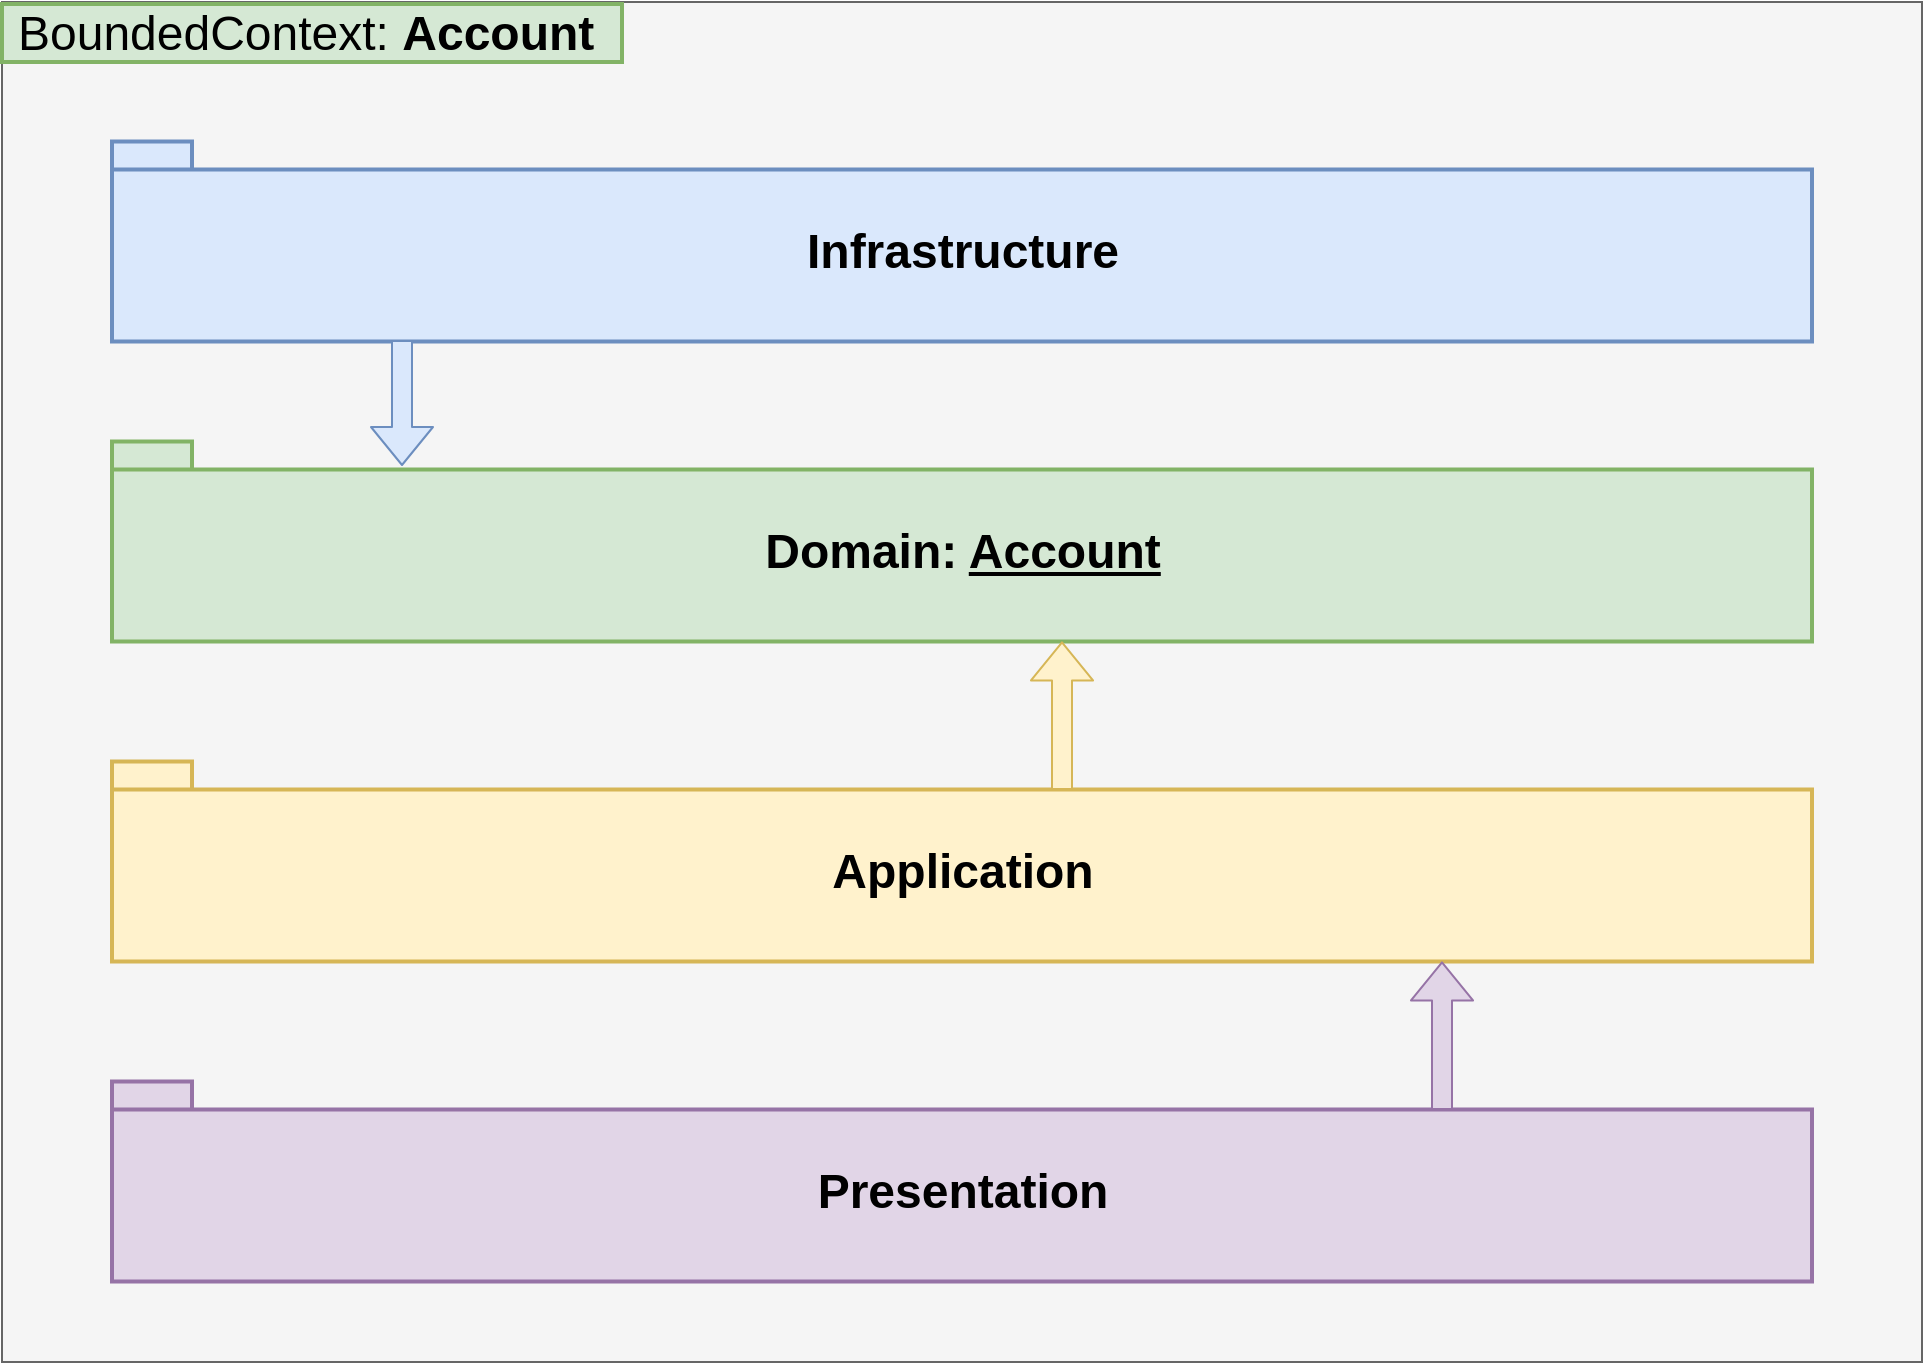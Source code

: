 <mxfile version="12.5.4" type="google" pages="3"><diagram id="BsFbDp3TjWna62dw3_SK" name="package-layers"><mxGraphModel dx="1422" dy="703" grid="1" gridSize="10" guides="1" tooltips="1" connect="1" arrows="1" fold="1" page="1" pageScale="1" pageWidth="1100" pageHeight="850" math="0" shadow="0"><root><mxCell id="0"/><mxCell id="1" parent="0"/><mxCell id="Z8AFsjVcNATt5m9TTfCa-1" value="" style="rounded=0;whiteSpace=wrap;html=1;fillColor=#f5f5f5;strokeColor=#666666;fontColor=#333333;" parent="1" vertex="1"><mxGeometry x="80" y="70" width="960" height="680" as="geometry"/></mxCell><mxCell id="Z8AFsjVcNATt5m9TTfCa-3" value="&lt;font style=&quot;font-size: 24px&quot;&gt;BoundedContext: &lt;b&gt;Account&lt;/b&gt;&lt;/font&gt;" style="text;html=1;strokeColor=#82b366;fillColor=#d5e8d4;align=left;verticalAlign=middle;whiteSpace=wrap;rounded=0;strokeWidth=2;perimeterSpacing=2;fontSize=24;spacingTop=4;spacing=4;spacingLeft=4;spacingBottom=4;spacingRight=4;" parent="1" vertex="1"><mxGeometry x="80" y="71" width="310" height="29" as="geometry"/></mxCell><mxCell id="Z8AFsjVcNATt5m9TTfCa-4" value="Infrastructure" style="shape=folder;fontStyle=1;spacingTop=10;tabWidth=40;tabHeight=14;tabPosition=left;html=1;strokeColor=#6c8ebf;strokeWidth=2;fontSize=24;align=center;fillColor=#dae8fc;" parent="1" vertex="1"><mxGeometry x="135" y="139.71" width="850" height="100" as="geometry"/></mxCell><mxCell id="Z8AFsjVcNATt5m9TTfCa-5" value="Domain: &lt;u&gt;Account&lt;/u&gt;" style="shape=folder;fontStyle=1;spacingTop=10;tabWidth=40;tabHeight=14;tabPosition=left;html=1;strokeColor=#82b366;strokeWidth=2;fontSize=24;align=center;fillColor=#d5e8d4;" parent="1" vertex="1"><mxGeometry x="135" y="289.71" width="850" height="100" as="geometry"/></mxCell><mxCell id="Z8AFsjVcNATt5m9TTfCa-6" value="Application" style="shape=folder;fontStyle=1;spacingTop=10;tabWidth=40;tabHeight=14;tabPosition=left;html=1;strokeColor=#d6b656;strokeWidth=2;fontSize=24;align=center;fillColor=#fff2cc;" parent="1" vertex="1"><mxGeometry x="135" y="449.71" width="850" height="100" as="geometry"/></mxCell><mxCell id="Z8AFsjVcNATt5m9TTfCa-7" value="Presentation" style="shape=folder;fontStyle=1;spacingTop=10;tabWidth=40;tabHeight=14;tabPosition=left;html=1;strokeColor=#9673a6;strokeWidth=2;fontSize=24;align=center;fillColor=#e1d5e7;" parent="1" vertex="1"><mxGeometry x="135" y="609.71" width="850" height="100" as="geometry"/></mxCell><mxCell id="Z8AFsjVcNATt5m9TTfCa-11" value="" style="shape=flexArrow;endArrow=classic;html=1;fontSize=24;fillColor=#dae8fc;strokeColor=#6c8ebf;" parent="1" edge="1"><mxGeometry width="50" height="50" relative="1" as="geometry"><mxPoint x="280" y="239" as="sourcePoint"/><mxPoint x="280" y="302" as="targetPoint"/></mxGeometry></mxCell><mxCell id="Z8AFsjVcNATt5m9TTfCa-13" value="" style="shape=flexArrow;endArrow=none;html=1;fontSize=24;endFill=0;startArrow=block;fillColor=#e1d5e7;strokeColor=#9673a6;" parent="1" edge="1"><mxGeometry width="50" height="50" relative="1" as="geometry"><mxPoint x="800" y="549.71" as="sourcePoint"/><mxPoint x="800" y="624" as="targetPoint"/></mxGeometry></mxCell><mxCell id="Z8AFsjVcNATt5m9TTfCa-15" value="" style="shape=flexArrow;endArrow=none;html=1;fontSize=24;endFill=0;startArrow=block;fillColor=#fff2cc;strokeColor=#d6b656;" parent="1" edge="1"><mxGeometry width="50" height="50" relative="1" as="geometry"><mxPoint x="610" y="389.71" as="sourcePoint"/><mxPoint x="610" y="464" as="targetPoint"/></mxGeometry></mxCell></root></mxGraphModel></diagram><diagram id="FsSjxIm6sR1YK1Hi1L4k" name="port-adapter"><mxGraphModel dx="1422" dy="-147" grid="1" gridSize="10" guides="1" tooltips="1" connect="1" arrows="1" fold="1" page="1" pageScale="1" pageWidth="1100" pageHeight="850" math="0" shadow="0"><root><mxCell id="i5Y_rkhwWZaOl2pPvD1S-0"/><mxCell id="i5Y_rkhwWZaOl2pPvD1S-1" parent="i5Y_rkhwWZaOl2pPvD1S-0"/><mxCell id="i5Y_rkhwWZaOl2pPvD1S-2" value="" style="shape=hexagon;html=1;whiteSpace=wrap;perimeter=hexagonPerimeter;rounded=0;strokeColor=#23445d;strokeWidth=2;fontSize=24;align=center;fillColor=#bac8d3;" parent="i5Y_rkhwWZaOl2pPvD1S-1" vertex="1"><mxGeometry x="200" y="967" width="690" height="600" as="geometry"/></mxCell><mxCell id="i5Y_rkhwWZaOl2pPvD1S-3" value="" style="shape=hexagon;html=1;whiteSpace=wrap;perimeter=hexagonPerimeter;strokeWidth=4;rounded=0;fontSize=24;align=center;fillColor=#b0e3e6;strokeColor=#0e8088;" parent="i5Y_rkhwWZaOl2pPvD1S-1" vertex="1"><mxGeometry x="330" y="1087" width="440" height="350" as="geometry"/></mxCell><mxCell id="1iHlsH71Ye3VCg2Eyxs2-4" style="edgeStyle=none;rounded=0;orthogonalLoop=1;jettySize=auto;html=1;exitX=0.5;exitY=1;exitDx=0;exitDy=0;entryX=0.5;entryY=0;entryDx=0;entryDy=0;endArrow=none;endFill=0;" edge="1" parent="i5Y_rkhwWZaOl2pPvD1S-1" source="i5Y_rkhwWZaOl2pPvD1S-4" target="i5Y_rkhwWZaOl2pPvD1S-27"><mxGeometry relative="1" as="geometry"/></mxCell><mxCell id="i5Y_rkhwWZaOl2pPvD1S-4" value="Domain&#10;Account" style="shape=component;align=center;spacingLeft=36;strokeColor=#82b366;strokeWidth=2;fontSize=14;fillColor=#d5e8d4;fontStyle=1" parent="i5Y_rkhwWZaOl2pPvD1S-1" vertex="1"><mxGeometry x="473" y="1228" width="154" height="68" as="geometry"/></mxCell><mxCell id="i5Y_rkhwWZaOl2pPvD1S-6" value="Port" style="shape=ext;rounded=1;html=1;whiteSpace=wrap;double=1;strokeColor=#b85450;strokeWidth=2;fontSize=24;align=center;fillColor=#f8cecc;" parent="i5Y_rkhwWZaOl2pPvD1S-1" vertex="1"><mxGeometry x="510.0" y="1064" width="80" height="50" as="geometry"/></mxCell><mxCell id="i5Y_rkhwWZaOl2pPvD1S-7" value="Adapter" style="shape=ext;rounded=1;html=1;whiteSpace=wrap;strokeColor=#314354;strokeWidth=2;fontSize=24;align=center;fillColor=#647687;fontColor=#ffffff;" parent="i5Y_rkhwWZaOl2pPvD1S-1" vertex="1"><mxGeometry x="490" y="943" width="120" height="50" as="geometry"/></mxCell><mxCell id="i5Y_rkhwWZaOl2pPvD1S-8" value="" style="endArrow=classic;html=1;fontSize=24;exitX=0.5;exitY=1;exitDx=0;exitDy=0;entryX=0.5;entryY=0;entryDx=0;entryDy=0;" parent="i5Y_rkhwWZaOl2pPvD1S-1" source="i5Y_rkhwWZaOl2pPvD1S-7" target="i5Y_rkhwWZaOl2pPvD1S-6" edge="1"><mxGeometry width="50" height="50" relative="1" as="geometry"><mxPoint x="80" y="1637" as="sourcePoint"/><mxPoint x="130" y="1587" as="targetPoint"/></mxGeometry></mxCell><mxCell id="i5Y_rkhwWZaOl2pPvD1S-10" style="edgeStyle=orthogonalEdgeStyle;rounded=0;orthogonalLoop=1;jettySize=auto;html=1;exitX=1;exitY=0.5;exitDx=0;exitDy=0;entryX=0.5;entryY=0;entryDx=0;entryDy=0;startArrow=none;startFill=0;endArrow=classic;endFill=1;fontSize=24;" parent="i5Y_rkhwWZaOl2pPvD1S-1" source="i5Y_rkhwWZaOl2pPvD1S-11" target="i5Y_rkhwWZaOl2pPvD1S-7" edge="1"><mxGeometry relative="1" as="geometry"/></mxCell><mxCell id="i5Y_rkhwWZaOl2pPvD1S-11" value="Application&#10;Service&#10;AccountUseCase" style="shape=component;align=center;spacingLeft=36;strokeColor=#d6b656;strokeWidth=2;fontSize=18;fillColor=#fff2cc;fontStyle=1" parent="i5Y_rkhwWZaOl2pPvD1S-1" vertex="1"><mxGeometry x="70" y="873" width="250" height="100" as="geometry"/></mxCell><mxCell id="i5Y_rkhwWZaOl2pPvD1S-12" style="edgeStyle=none;rounded=0;orthogonalLoop=1;jettySize=auto;html=1;exitX=0.25;exitY=0;exitDx=0;exitDy=0;entryX=0.25;entryY=1;entryDx=0;entryDy=0;startArrow=none;startFill=0;endArrow=classicThin;endFill=0;fontSize=24;dashed=1;" parent="i5Y_rkhwWZaOl2pPvD1S-1" source="i5Y_rkhwWZaOl2pPvD1S-14" target="i5Y_rkhwWZaOl2pPvD1S-11" edge="1"><mxGeometry relative="1" as="geometry"/></mxCell><mxCell id="i5Y_rkhwWZaOl2pPvD1S-13" style="rounded=0;orthogonalLoop=1;jettySize=auto;html=1;exitX=0.75;exitY=0;exitDx=0;exitDy=0;startArrow=none;startFill=0;endArrow=classic;endFill=1;fontSize=24;entryX=0.5;entryY=1;entryDx=0;entryDy=0;" parent="i5Y_rkhwWZaOl2pPvD1S-1" source="i5Y_rkhwWZaOl2pPvD1S-14" target="i5Y_rkhwWZaOl2pPvD1S-26" edge="1"><mxGeometry relative="1" as="geometry"><mxPoint x="220" y="1480" as="targetPoint"/></mxGeometry></mxCell><mxCell id="i5Y_rkhwWZaOl2pPvD1S-14" value="Presentation&#10;Controller&#10;AccountResource" style="shape=component;align=center;spacingLeft=36;strokeColor=#9673a6;strokeWidth=2;fontSize=18;fillColor=#e1d5e7;fontStyle=1" parent="i5Y_rkhwWZaOl2pPvD1S-1" vertex="1"><mxGeometry x="70" y="1570" width="250" height="100" as="geometry"/></mxCell><mxCell id="i5Y_rkhwWZaOl2pPvD1S-16" style="rounded=0;orthogonalLoop=1;jettySize=auto;html=1;exitX=0.5;exitY=0;exitDx=0;exitDy=0;entryX=0.5;entryY=1;entryDx=0;entryDy=0;startArrow=none;startFill=0;endArrow=classic;endFill=1;fontSize=24;" parent="i5Y_rkhwWZaOl2pPvD1S-1" source="i5Y_rkhwWZaOl2pPvD1S-23" target="i5Y_rkhwWZaOl2pPvD1S-21" edge="1"><mxGeometry relative="1" as="geometry"/></mxCell><mxCell id="i5Y_rkhwWZaOl2pPvD1S-18" style="rounded=0;orthogonalLoop=1;jettySize=auto;html=1;exitX=0.5;exitY=0;exitDx=0;exitDy=0;entryX=0.5;entryY=1;entryDx=0;entryDy=0;startArrow=none;startFill=0;endArrow=classic;endFill=1;fontSize=24;" parent="i5Y_rkhwWZaOl2pPvD1S-1" source="i5Y_rkhwWZaOl2pPvD1S-19" target="i5Y_rkhwWZaOl2pPvD1S-23" edge="1"><mxGeometry relative="1" as="geometry"/></mxCell><mxCell id="i5Y_rkhwWZaOl2pPvD1S-19" value="Infrastructure&#10;Repository&#10;AccountRepositoryJpa" style="shape=component;align=center;spacingLeft=36;strokeColor=#6c8ebf;strokeWidth=2;fontSize=18;fillColor=#dae8fc;fontStyle=1" parent="i5Y_rkhwWZaOl2pPvD1S-1" vertex="1"><mxGeometry x="790" y="1567" width="250" height="100" as="geometry"/></mxCell><mxCell id="i5Y_rkhwWZaOl2pPvD1S-21" value="Port" style="shape=ext;rounded=1;html=1;whiteSpace=wrap;double=1;strokeColor=#b85450;strokeWidth=2;fontSize=24;align=center;fillColor=#f8cecc;rotation=-60;" parent="i5Y_rkhwWZaOl2pPvD1S-1" vertex="1"><mxGeometry x="670" y="1330" width="80" height="50" as="geometry"/></mxCell><mxCell id="i5Y_rkhwWZaOl2pPvD1S-22" value="Port" style="shape=ext;rounded=1;html=1;whiteSpace=wrap;double=1;strokeColor=#b85450;strokeWidth=2;fontSize=24;align=center;fillColor=#f8cecc;rotation=60;" parent="i5Y_rkhwWZaOl2pPvD1S-1" vertex="1"><mxGeometry x="350" y="1330" width="80" height="50" as="geometry"/></mxCell><mxCell id="i5Y_rkhwWZaOl2pPvD1S-23" value="Adapter" style="shape=ext;rounded=1;html=1;whiteSpace=wrap;strokeColor=#314354;strokeWidth=2;fontSize=24;align=center;fillColor=#647687;fontColor=#ffffff;rotation=-60;" parent="i5Y_rkhwWZaOl2pPvD1S-1" vertex="1"><mxGeometry x="750" y="1387" width="120" height="50" as="geometry"/></mxCell><mxCell id="i5Y_rkhwWZaOl2pPvD1S-25" style="edgeStyle=none;rounded=0;orthogonalLoop=1;jettySize=auto;html=1;exitX=0.5;exitY=0;exitDx=0;exitDy=0;entryX=0.5;entryY=1;entryDx=0;entryDy=0;startArrow=none;startFill=0;endArrow=classic;endFill=1;fontSize=24;" parent="i5Y_rkhwWZaOl2pPvD1S-1" source="i5Y_rkhwWZaOl2pPvD1S-26" target="i5Y_rkhwWZaOl2pPvD1S-22" edge="1"><mxGeometry relative="1" as="geometry"/></mxCell><mxCell id="i5Y_rkhwWZaOl2pPvD1S-26" value="Adapter" style="shape=ext;rounded=1;html=1;whiteSpace=wrap;strokeColor=#314354;strokeWidth=2;fontSize=24;align=center;fillColor=#647687;fontColor=#ffffff;rotation=60;" parent="i5Y_rkhwWZaOl2pPvD1S-1" vertex="1"><mxGeometry x="220" y="1390" width="120" height="50" as="geometry"/></mxCell><mxCell id="1iHlsH71Ye3VCg2Eyxs2-0" style="rounded=0;orthogonalLoop=1;jettySize=auto;html=1;exitX=1;exitY=0.5;exitDx=0;exitDy=0;entryX=0.5;entryY=0;entryDx=0;entryDy=0;" edge="1" parent="i5Y_rkhwWZaOl2pPvD1S-1" source="i5Y_rkhwWZaOl2pPvD1S-27" target="i5Y_rkhwWZaOl2pPvD1S-21"><mxGeometry relative="1" as="geometry"/></mxCell><mxCell id="i5Y_rkhwWZaOl2pPvD1S-27" value="«interface»&lt;br style=&quot;font-size: 14px;&quot;&gt;&lt;b style=&quot;font-size: 14px;&quot;&gt;AccountRepository&lt;/b&gt;" style="html=1;strokeColor=#82b366;strokeWidth=2;fontSize=14;align=center;fillColor=#d5e8d4;" parent="i5Y_rkhwWZaOl2pPvD1S-1" vertex="1"><mxGeometry x="473" y="1317" width="154" height="50" as="geometry"/></mxCell><mxCell id="i5Y_rkhwWZaOl2pPvD1S-28" value="" style="shape=component;jettyWidth=8;jettyHeight=4;" parent="i5Y_rkhwWZaOl2pPvD1S-27" vertex="1"><mxGeometry x="1" width="20" height="20" relative="1" as="geometry"><mxPoint x="-27" y="7" as="offset"/></mxGeometry></mxCell><mxCell id="1iHlsH71Ye3VCg2Eyxs2-1" style="edgeStyle=none;rounded=0;orthogonalLoop=1;jettySize=auto;html=1;exitX=0.5;exitY=0;exitDx=0;exitDy=0;entryX=0.5;entryY=1;entryDx=0;entryDy=0;" edge="1" parent="i5Y_rkhwWZaOl2pPvD1S-1" source="i5Y_rkhwWZaOl2pPvD1S-29" target="i5Y_rkhwWZaOl2pPvD1S-6"><mxGeometry relative="1" as="geometry"/></mxCell><mxCell id="1iHlsH71Ye3VCg2Eyxs2-2" style="edgeStyle=none;rounded=0;orthogonalLoop=1;jettySize=auto;html=1;exitX=0;exitY=0.5;exitDx=0;exitDy=0;entryX=0.5;entryY=0;entryDx=0;entryDy=0;" edge="1" parent="i5Y_rkhwWZaOl2pPvD1S-1" source="i5Y_rkhwWZaOl2pPvD1S-29" target="i5Y_rkhwWZaOl2pPvD1S-22"><mxGeometry relative="1" as="geometry"/></mxCell><mxCell id="1iHlsH71Ye3VCg2Eyxs2-5" style="edgeStyle=none;rounded=0;orthogonalLoop=1;jettySize=auto;html=1;exitX=0.5;exitY=1;exitDx=0;exitDy=0;entryX=0.5;entryY=0;entryDx=0;entryDy=0;endArrow=none;endFill=0;" edge="1" parent="i5Y_rkhwWZaOl2pPvD1S-1" source="i5Y_rkhwWZaOl2pPvD1S-29" target="i5Y_rkhwWZaOl2pPvD1S-4"><mxGeometry relative="1" as="geometry"/></mxCell><mxCell id="i5Y_rkhwWZaOl2pPvD1S-29" value="«interface»&lt;br style=&quot;font-size: 14px&quot;&gt;&lt;b style=&quot;font-size: 14px&quot;&gt;AccountService&lt;/b&gt;" style="html=1;strokeColor=#82b366;strokeWidth=2;fontSize=14;align=center;fillColor=#d5e8d4;" parent="i5Y_rkhwWZaOl2pPvD1S-1" vertex="1"><mxGeometry x="473" y="1147" width="154" height="50" as="geometry"/></mxCell><mxCell id="i5Y_rkhwWZaOl2pPvD1S-30" value="" style="shape=component;jettyWidth=8;jettyHeight=4;" parent="i5Y_rkhwWZaOl2pPvD1S-29" vertex="1"><mxGeometry x="1" width="20" height="20" relative="1" as="geometry"><mxPoint x="-27" y="7" as="offset"/></mxGeometry></mxCell><mxCell id="i5Y_rkhwWZaOl2pPvD1S-31" value="VO" style="html=1;strokeColor=#82b366;strokeWidth=2;fontSize=14;align=center;fillColor=#d5e8d4;fontStyle=1" parent="i5Y_rkhwWZaOl2pPvD1S-1" vertex="1"><mxGeometry x="360" y="1237" width="60" height="50" as="geometry"/></mxCell><mxCell id="i5Y_rkhwWZaOl2pPvD1S-32" value="Mapper" style="html=1;strokeColor=#82b366;strokeWidth=2;fontSize=14;align=center;fillColor=#d5e8d4;fontStyle=1" parent="i5Y_rkhwWZaOl2pPvD1S-1" vertex="1"><mxGeometry x="670" y="1237" width="60" height="50" as="geometry"/></mxCell></root></mxGraphModel></diagram><diagram id="Dms8CNXZU71m6EVpVSKA" name="Page-3"><mxGraphModel dx="2426" dy="911" grid="1" gridSize="10" guides="1" tooltips="1" connect="1" arrows="1" fold="1" page="1" pageScale="1" pageWidth="1100" pageHeight="850" math="0" shadow="0"><root><mxCell id="DnYeR_BWZQNrs9wtaUHU-0"/><mxCell id="DnYeR_BWZQNrs9wtaUHU-1" parent="DnYeR_BWZQNrs9wtaUHU-0"/><mxCell id="DnYeR_BWZQNrs9wtaUHU-2" value="" style="ellipse;whiteSpace=wrap;html=1;aspect=fixed;strokeColor=#9673a6;strokeWidth=2;fontSize=14;align=center;fillColor=#e1d5e7;" vertex="1" parent="DnYeR_BWZQNrs9wtaUHU-1"><mxGeometry x="40" y="69" width="710" height="710" as="geometry"/></mxCell><mxCell id="DnYeR_BWZQNrs9wtaUHU-3" value="" style="ellipse;whiteSpace=wrap;html=1;aspect=fixed;strokeColor=#d6b656;strokeWidth=2;fontSize=14;align=center;fillColor=#fff2cc;" vertex="1" parent="DnYeR_BWZQNrs9wtaUHU-1"><mxGeometry x="130" y="159.59" width="530" height="530" as="geometry"/></mxCell><mxCell id="DnYeR_BWZQNrs9wtaUHU-4" value="" style="ellipse;whiteSpace=wrap;html=1;aspect=fixed;strokeColor=#6c8ebf;strokeWidth=2;fontSize=14;align=center;fillColor=#dae8fc;" vertex="1" parent="DnYeR_BWZQNrs9wtaUHU-1"><mxGeometry x="229.79" y="259.38" width="330.41" height="330.41" as="geometry"/></mxCell><mxCell id="4gVl1HP4tIIMqmTVFgrT-1" value="Presentation" style="text;html=1;strokeColor=none;fillColor=none;align=center;verticalAlign=middle;whiteSpace=wrap;rounded=0;fontSize=20;fontStyle=5" vertex="1" parent="DnYeR_BWZQNrs9wtaUHU-1"><mxGeometry x="305" y="90" width="180" height="50" as="geometry"/></mxCell><mxCell id="4gVl1HP4tIIMqmTVFgrT-2" value="Application" style="text;html=1;strokeColor=none;fillColor=none;align=center;verticalAlign=middle;whiteSpace=wrap;rounded=0;fontSize=20;fontStyle=5" vertex="1" parent="DnYeR_BWZQNrs9wtaUHU-1"><mxGeometry x="305" y="190" width="180" height="50" as="geometry"/></mxCell><mxCell id="4gVl1HP4tIIMqmTVFgrT-9" value="" style="endArrow=classic;html=1;fontSize=20;endSize=8;strokeWidth=3;" edge="1" parent="DnYeR_BWZQNrs9wtaUHU-1"><mxGeometry width="50" height="50" relative="1" as="geometry"><mxPoint x="80" y="460" as="sourcePoint"/><mxPoint x="160" y="460" as="targetPoint"/><Array as="points"><mxPoint x="150" y="460"/></Array></mxGeometry></mxCell><mxCell id="4gVl1HP4tIIMqmTVFgrT-10" value="" style="endArrow=classic;html=1;fontSize=20;endSize=8;strokeWidth=3;" edge="1" parent="DnYeR_BWZQNrs9wtaUHU-1"><mxGeometry width="50" height="50" relative="1" as="geometry"><mxPoint x="180.0" y="460" as="sourcePoint"/><mxPoint x="260.0" y="460" as="targetPoint"/><Array as="points"><mxPoint x="250" y="460"/></Array></mxGeometry></mxCell><mxCell id="4gVl1HP4tIIMqmTVFgrT-14" value="" style="endArrow=none;html=1;fontSize=20;endSize=8;strokeWidth=3;endFill=0;startArrow=classic;startFill=1;" edge="1" parent="DnYeR_BWZQNrs9wtaUHU-1"><mxGeometry width="50" height="50" relative="1" as="geometry"><mxPoint x="530" y="460" as="sourcePoint"/><mxPoint x="610" y="460" as="targetPoint"/><Array as="points"/></mxGeometry></mxCell><mxCell id="4gVl1HP4tIIMqmTVFgrT-15" value="" style="endArrow=none;html=1;fontSize=20;endSize=8;strokeWidth=3;endFill=0;startArrow=classic;startFill=1;" edge="1" parent="DnYeR_BWZQNrs9wtaUHU-1"><mxGeometry width="50" height="50" relative="1" as="geometry"><mxPoint x="620" y="460" as="sourcePoint"/><mxPoint x="700" y="460" as="targetPoint"/><Array as="points"/></mxGeometry></mxCell><mxCell id="4gVl1HP4tIIMqmTVFgrT-16" value="" style="ellipse;whiteSpace=wrap;html=1;aspect=fixed;strokeColor=#82b366;strokeWidth=2;fontSize=14;align=center;fillColor=#d5e8d4;" vertex="1" parent="DnYeR_BWZQNrs9wtaUHU-1"><mxGeometry x="304.38" y="333.71" width="180.62" height="180.62" as="geometry"/></mxCell><mxCell id="lzS8wiDOae8p4QS65Ah1-0" value="Domain" style="text;html=1;strokeColor=none;fillColor=none;align=center;verticalAlign=middle;whiteSpace=wrap;rounded=0;fontSize=20;fontStyle=5" vertex="1" parent="DnYeR_BWZQNrs9wtaUHU-1"><mxGeometry x="304.69" y="414" width="180" height="20" as="geometry"/></mxCell><mxCell id="lzS8wiDOae8p4QS65Ah1-1" value="Infrastrucure" style="text;html=1;strokeColor=none;fillColor=none;align=center;verticalAlign=middle;whiteSpace=wrap;rounded=0;fontSize=20;fontStyle=5" vertex="1" parent="DnYeR_BWZQNrs9wtaUHU-1"><mxGeometry x="305" y="280" width="180" height="50" as="geometry"/></mxCell><mxCell id="lzS8wiDOae8p4QS65Ah1-2" value="" style="endArrow=classic;html=1;fontSize=20;endSize=8;strokeWidth=3;" edge="1" parent="DnYeR_BWZQNrs9wtaUHU-1"><mxGeometry width="50" height="50" relative="1" as="geometry"><mxPoint x="270" y="460" as="sourcePoint"/><mxPoint x="350" y="460" as="targetPoint"/><Array as="points"><mxPoint x="340" y="460"/></Array></mxGeometry></mxCell><mxCell id="lzS8wiDOae8p4QS65Ah1-3" value="" style="endArrow=none;html=1;fontSize=20;endSize=8;strokeWidth=3;endFill=0;startArrow=classic;startFill=1;" edge="1" parent="DnYeR_BWZQNrs9wtaUHU-1"><mxGeometry width="50" height="50" relative="1" as="geometry"><mxPoint x="440" y="460" as="sourcePoint"/><mxPoint x="520" y="460" as="targetPoint"/><Array as="points"/></mxGeometry></mxCell><mxCell id="lzS8wiDOae8p4QS65Ah1-4" value="" style="rounded=0;whiteSpace=wrap;html=1;strokeColor=#82b366;strokeWidth=2;fontSize=20;align=center;fillColor=#d5e8d4;" vertex="1" parent="DnYeR_BWZQNrs9wtaUHU-1"><mxGeometry x="760" y="80" width="40" height="30" as="geometry"/></mxCell><mxCell id="lzS8wiDOae8p4QS65Ah1-5" value="" style="rounded=0;whiteSpace=wrap;html=1;strokeColor=#6c8ebf;strokeWidth=2;fontSize=20;align=center;fillColor=#dae8fc;" vertex="1" parent="DnYeR_BWZQNrs9wtaUHU-1"><mxGeometry x="760" y="259.38" width="40" height="30" as="geometry"/></mxCell><mxCell id="lzS8wiDOae8p4QS65Ah1-6" value="" style="rounded=0;whiteSpace=wrap;html=1;strokeColor=#d6b656;strokeWidth=2;fontSize=20;align=center;fillColor=#fff2cc;" vertex="1" parent="DnYeR_BWZQNrs9wtaUHU-1"><mxGeometry x="760" y="440" width="40" height="30" as="geometry"/></mxCell><mxCell id="lzS8wiDOae8p4QS65Ah1-7" value="" style="rounded=0;whiteSpace=wrap;html=1;strokeColor=#9673a6;strokeWidth=2;fontSize=20;align=center;fillColor=#e1d5e7;" vertex="1" parent="DnYeR_BWZQNrs9wtaUHU-1"><mxGeometry x="760" y="620" width="40" height="30" as="geometry"/></mxCell></root></mxGraphModel></diagram></mxfile>